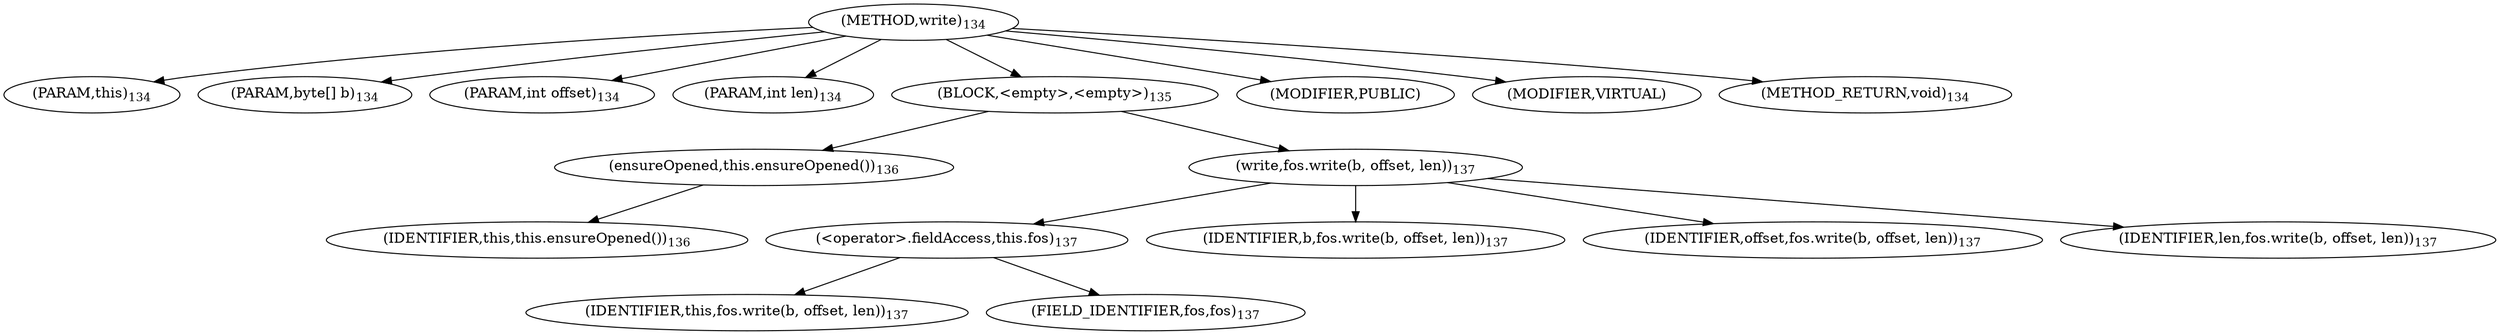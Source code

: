 digraph "write" {  
"137" [label = <(METHOD,write)<SUB>134</SUB>> ]
"17" [label = <(PARAM,this)<SUB>134</SUB>> ]
"138" [label = <(PARAM,byte[] b)<SUB>134</SUB>> ]
"139" [label = <(PARAM,int offset)<SUB>134</SUB>> ]
"140" [label = <(PARAM,int len)<SUB>134</SUB>> ]
"141" [label = <(BLOCK,&lt;empty&gt;,&lt;empty&gt;)<SUB>135</SUB>> ]
"142" [label = <(ensureOpened,this.ensureOpened())<SUB>136</SUB>> ]
"16" [label = <(IDENTIFIER,this,this.ensureOpened())<SUB>136</SUB>> ]
"143" [label = <(write,fos.write(b, offset, len))<SUB>137</SUB>> ]
"144" [label = <(&lt;operator&gt;.fieldAccess,this.fos)<SUB>137</SUB>> ]
"145" [label = <(IDENTIFIER,this,fos.write(b, offset, len))<SUB>137</SUB>> ]
"146" [label = <(FIELD_IDENTIFIER,fos,fos)<SUB>137</SUB>> ]
"147" [label = <(IDENTIFIER,b,fos.write(b, offset, len))<SUB>137</SUB>> ]
"148" [label = <(IDENTIFIER,offset,fos.write(b, offset, len))<SUB>137</SUB>> ]
"149" [label = <(IDENTIFIER,len,fos.write(b, offset, len))<SUB>137</SUB>> ]
"150" [label = <(MODIFIER,PUBLIC)> ]
"151" [label = <(MODIFIER,VIRTUAL)> ]
"152" [label = <(METHOD_RETURN,void)<SUB>134</SUB>> ]
  "137" -> "17" 
  "137" -> "138" 
  "137" -> "139" 
  "137" -> "140" 
  "137" -> "141" 
  "137" -> "150" 
  "137" -> "151" 
  "137" -> "152" 
  "141" -> "142" 
  "141" -> "143" 
  "142" -> "16" 
  "143" -> "144" 
  "143" -> "147" 
  "143" -> "148" 
  "143" -> "149" 
  "144" -> "145" 
  "144" -> "146" 
}
